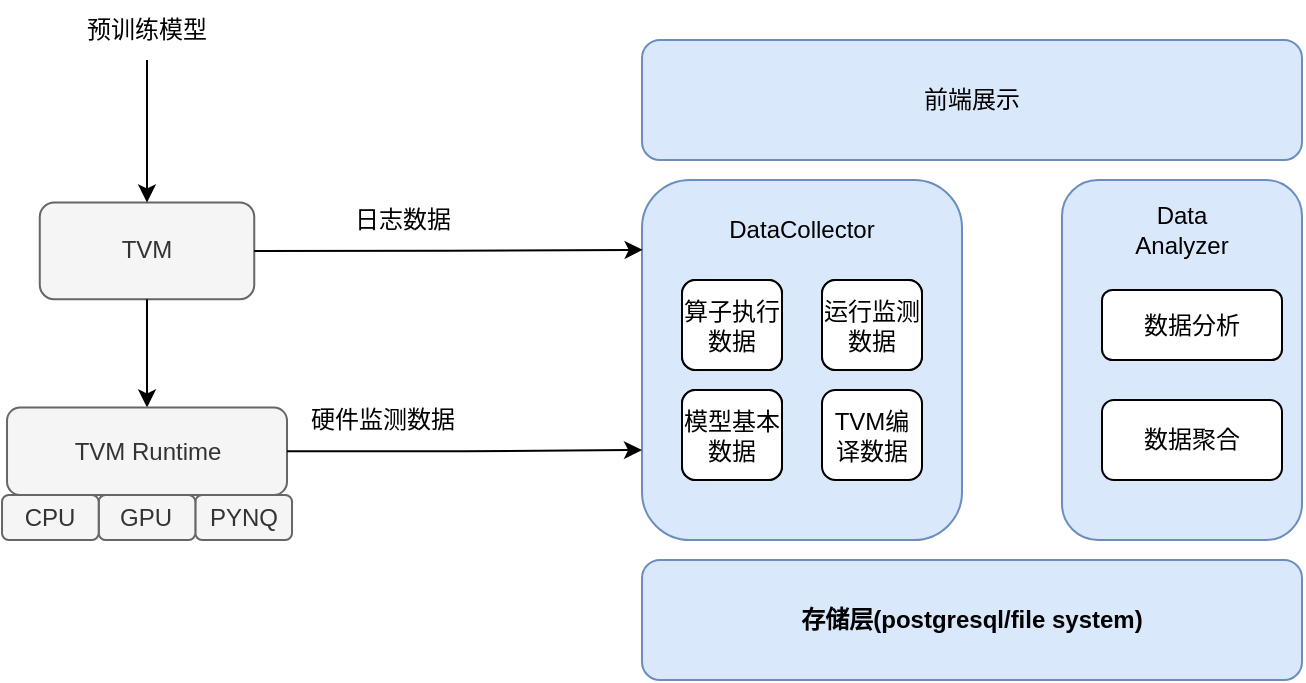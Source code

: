 <mxfile version="20.2.8" type="github">
  <diagram id="86kuY6THDulfLYm3_jYT" name="第 1 页">
    <mxGraphModel dx="1209" dy="625" grid="1" gridSize="10" guides="1" tooltips="1" connect="1" arrows="1" fold="1" page="1" pageScale="1" pageWidth="827" pageHeight="1169" math="0" shadow="0">
      <root>
        <mxCell id="0" />
        <mxCell id="1" parent="0" />
        <mxCell id="i65W_1Mk6APGYLlzzR8L-36" value="" style="rounded=1;whiteSpace=wrap;html=1;fillColor=#dae8fc;strokeColor=#6c8ebf;" vertex="1" parent="1">
          <mxGeometry x="400" y="480" width="160" height="180" as="geometry" />
        </mxCell>
        <mxCell id="i65W_1Mk6APGYLlzzR8L-33" value="算子执行数据" style="rounded=1;whiteSpace=wrap;html=1;" vertex="1" parent="1">
          <mxGeometry x="420" y="530" width="50" height="45" as="geometry" />
        </mxCell>
        <mxCell id="i65W_1Mk6APGYLlzzR8L-34" value="运行监测数据" style="rounded=1;whiteSpace=wrap;html=1;" vertex="1" parent="1">
          <mxGeometry x="490" y="530" width="50" height="45" as="geometry" />
        </mxCell>
        <mxCell id="i65W_1Mk6APGYLlzzR8L-35" value="存储层(postgresql/file system)" style="rounded=1;whiteSpace=wrap;html=1;fontStyle=1;fillColor=#dae8fc;strokeColor=#6c8ebf;" vertex="1" parent="1">
          <mxGeometry x="400" y="670" width="330" height="60" as="geometry" />
        </mxCell>
        <mxCell id="i65W_1Mk6APGYLlzzR8L-37" value="DataCollector" style="text;html=1;strokeColor=none;fillColor=none;align=center;verticalAlign=middle;whiteSpace=wrap;rounded=0;" vertex="1" parent="1">
          <mxGeometry x="440" y="490" width="80" height="30" as="geometry" />
        </mxCell>
        <mxCell id="i65W_1Mk6APGYLlzzR8L-41" value="" style="rounded=1;whiteSpace=wrap;html=1;fillColor=#dae8fc;strokeColor=#6c8ebf;" vertex="1" parent="1">
          <mxGeometry x="610" y="480" width="120" height="180" as="geometry" />
        </mxCell>
        <mxCell id="i65W_1Mk6APGYLlzzR8L-40" value="Data&lt;br&gt;Analyzer" style="text;html=1;strokeColor=none;fillColor=none;align=center;verticalAlign=middle;whiteSpace=wrap;rounded=0;" vertex="1" parent="1">
          <mxGeometry x="640" y="490" width="60" height="30" as="geometry" />
        </mxCell>
        <mxCell id="i65W_1Mk6APGYLlzzR8L-43" value="数据分析" style="rounded=1;whiteSpace=wrap;html=1;" vertex="1" parent="1">
          <mxGeometry x="630" y="535" width="90" height="35" as="geometry" />
        </mxCell>
        <mxCell id="i65W_1Mk6APGYLlzzR8L-44" value="数据聚合" style="rounded=1;whiteSpace=wrap;html=1;" vertex="1" parent="1">
          <mxGeometry x="630" y="590" width="90" height="40" as="geometry" />
        </mxCell>
        <mxCell id="i65W_1Mk6APGYLlzzR8L-46" value="前端展示" style="rounded=1;whiteSpace=wrap;html=1;fillColor=#dae8fc;strokeColor=#6c8ebf;" vertex="1" parent="1">
          <mxGeometry x="400" y="410" width="330" height="60" as="geometry" />
        </mxCell>
        <mxCell id="i65W_1Mk6APGYLlzzR8L-52" value="模型基本数据" style="rounded=1;whiteSpace=wrap;html=1;" vertex="1" parent="1">
          <mxGeometry x="420" y="585" width="50" height="45" as="geometry" />
        </mxCell>
        <mxCell id="i65W_1Mk6APGYLlzzR8L-53" value="TVM编译数据" style="rounded=1;whiteSpace=wrap;html=1;" vertex="1" parent="1">
          <mxGeometry x="490" y="585" width="50" height="45" as="geometry" />
        </mxCell>
        <mxCell id="i65W_1Mk6APGYLlzzR8L-56" value="算子执行数据" style="rounded=1;whiteSpace=wrap;html=1;" vertex="1" parent="1">
          <mxGeometry x="420" y="530" width="50" height="45" as="geometry" />
        </mxCell>
        <mxCell id="i65W_1Mk6APGYLlzzR8L-57" value="运行监测数据" style="rounded=1;whiteSpace=wrap;html=1;" vertex="1" parent="1">
          <mxGeometry x="490" y="530" width="50" height="45" as="geometry" />
        </mxCell>
        <mxCell id="i65W_1Mk6APGYLlzzR8L-58" value="模型基本数据" style="rounded=1;whiteSpace=wrap;html=1;" vertex="1" parent="1">
          <mxGeometry x="420" y="585" width="50" height="45" as="geometry" />
        </mxCell>
        <mxCell id="i65W_1Mk6APGYLlzzR8L-59" value="" style="group" vertex="1" connectable="0" parent="1">
          <mxGeometry x="80" y="390" width="145.01" height="270" as="geometry" />
        </mxCell>
        <mxCell id="i65W_1Mk6APGYLlzzR8L-3" value="TVM" style="rounded=1;whiteSpace=wrap;html=1;fillColor=#f5f5f5;strokeColor=#666666;fontColor=#333333;" vertex="1" parent="i65W_1Mk6APGYLlzzR8L-59">
          <mxGeometry x="18.886" y="101.25" width="107.24" height="48.375" as="geometry" />
        </mxCell>
        <mxCell id="i65W_1Mk6APGYLlzzR8L-10" style="edgeStyle=orthogonalEdgeStyle;rounded=0;orthogonalLoop=1;jettySize=auto;html=1;exitX=0.5;exitY=1;exitDx=0;exitDy=0;entryX=0.5;entryY=0;entryDx=0;entryDy=0;" edge="1" parent="i65W_1Mk6APGYLlzzR8L-59" source="i65W_1Mk6APGYLlzzR8L-3" target="i65W_1Mk6APGYLlzzR8L-7">
          <mxGeometry relative="1" as="geometry" />
        </mxCell>
        <mxCell id="i65W_1Mk6APGYLlzzR8L-15" style="edgeStyle=orthogonalEdgeStyle;rounded=0;orthogonalLoop=1;jettySize=auto;html=1;" edge="1" parent="i65W_1Mk6APGYLlzzR8L-59" source="i65W_1Mk6APGYLlzzR8L-12" target="i65W_1Mk6APGYLlzzR8L-3">
          <mxGeometry relative="1" as="geometry" />
        </mxCell>
        <mxCell id="i65W_1Mk6APGYLlzzR8L-12" value="预训练模型" style="text;html=1;align=center;verticalAlign=middle;resizable=0;points=[];autosize=1;strokeColor=none;fillColor=none;" vertex="1" parent="i65W_1Mk6APGYLlzzR8L-59">
          <mxGeometry x="32.496" width="80" height="30" as="geometry" />
        </mxCell>
        <mxCell id="i65W_1Mk6APGYLlzzR8L-65" value="" style="group" vertex="1" connectable="0" parent="i65W_1Mk6APGYLlzzR8L-59">
          <mxGeometry x="0.01" y="213.75" width="145.0" height="56.25" as="geometry" />
        </mxCell>
        <mxCell id="i65W_1Mk6APGYLlzzR8L-6" value="PYNQ" style="rounded=1;whiteSpace=wrap;html=1;fillColor=#f5f5f5;strokeColor=#666666;fontColor=#333333;" vertex="1" parent="i65W_1Mk6APGYLlzzR8L-65">
          <mxGeometry x="96.667" y="33.75" width="48.333" height="22.5" as="geometry" />
        </mxCell>
        <mxCell id="i65W_1Mk6APGYLlzzR8L-7" value="TVM Runtime" style="rounded=1;whiteSpace=wrap;html=1;fillColor=#f5f5f5;strokeColor=#666666;fontColor=#333333;" vertex="1" parent="i65W_1Mk6APGYLlzzR8L-65">
          <mxGeometry x="2.5" y="-10" width="140" height="43.75" as="geometry" />
        </mxCell>
        <mxCell id="i65W_1Mk6APGYLlzzR8L-24" value="GPU" style="rounded=1;whiteSpace=wrap;html=1;fillColor=#f5f5f5;strokeColor=#666666;fontColor=#333333;" vertex="1" parent="i65W_1Mk6APGYLlzzR8L-65">
          <mxGeometry x="48.333" y="33.75" width="48.333" height="22.5" as="geometry" />
        </mxCell>
        <mxCell id="i65W_1Mk6APGYLlzzR8L-25" value="CPU" style="rounded=1;whiteSpace=wrap;html=1;fillColor=#f5f5f5;strokeColor=#666666;fontColor=#333333;" vertex="1" parent="i65W_1Mk6APGYLlzzR8L-65">
          <mxGeometry y="33.75" width="48.333" height="22.5" as="geometry" />
        </mxCell>
        <mxCell id="i65W_1Mk6APGYLlzzR8L-61" style="edgeStyle=orthogonalEdgeStyle;rounded=0;orthogonalLoop=1;jettySize=auto;html=1;exitX=1;exitY=0.5;exitDx=0;exitDy=0;entryX=0.002;entryY=0.194;entryDx=0;entryDy=0;entryPerimeter=0;" edge="1" parent="1" source="i65W_1Mk6APGYLlzzR8L-3" target="i65W_1Mk6APGYLlzzR8L-36">
          <mxGeometry relative="1" as="geometry" />
        </mxCell>
        <mxCell id="i65W_1Mk6APGYLlzzR8L-62" style="edgeStyle=orthogonalEdgeStyle;rounded=0;orthogonalLoop=1;jettySize=auto;html=1;exitX=1;exitY=0.5;exitDx=0;exitDy=0;entryX=0;entryY=0.75;entryDx=0;entryDy=0;" edge="1" parent="1" source="i65W_1Mk6APGYLlzzR8L-7" target="i65W_1Mk6APGYLlzzR8L-36">
          <mxGeometry relative="1" as="geometry" />
        </mxCell>
        <mxCell id="i65W_1Mk6APGYLlzzR8L-63" value="日志数据" style="text;html=1;align=center;verticalAlign=middle;resizable=0;points=[];autosize=1;strokeColor=none;fillColor=none;" vertex="1" parent="1">
          <mxGeometry x="245" y="485" width="70" height="30" as="geometry" />
        </mxCell>
        <mxCell id="i65W_1Mk6APGYLlzzR8L-64" value="硬件监测数据" style="text;html=1;align=center;verticalAlign=middle;resizable=0;points=[];autosize=1;strokeColor=none;fillColor=none;" vertex="1" parent="1">
          <mxGeometry x="220" y="585" width="100" height="30" as="geometry" />
        </mxCell>
      </root>
    </mxGraphModel>
  </diagram>
</mxfile>
